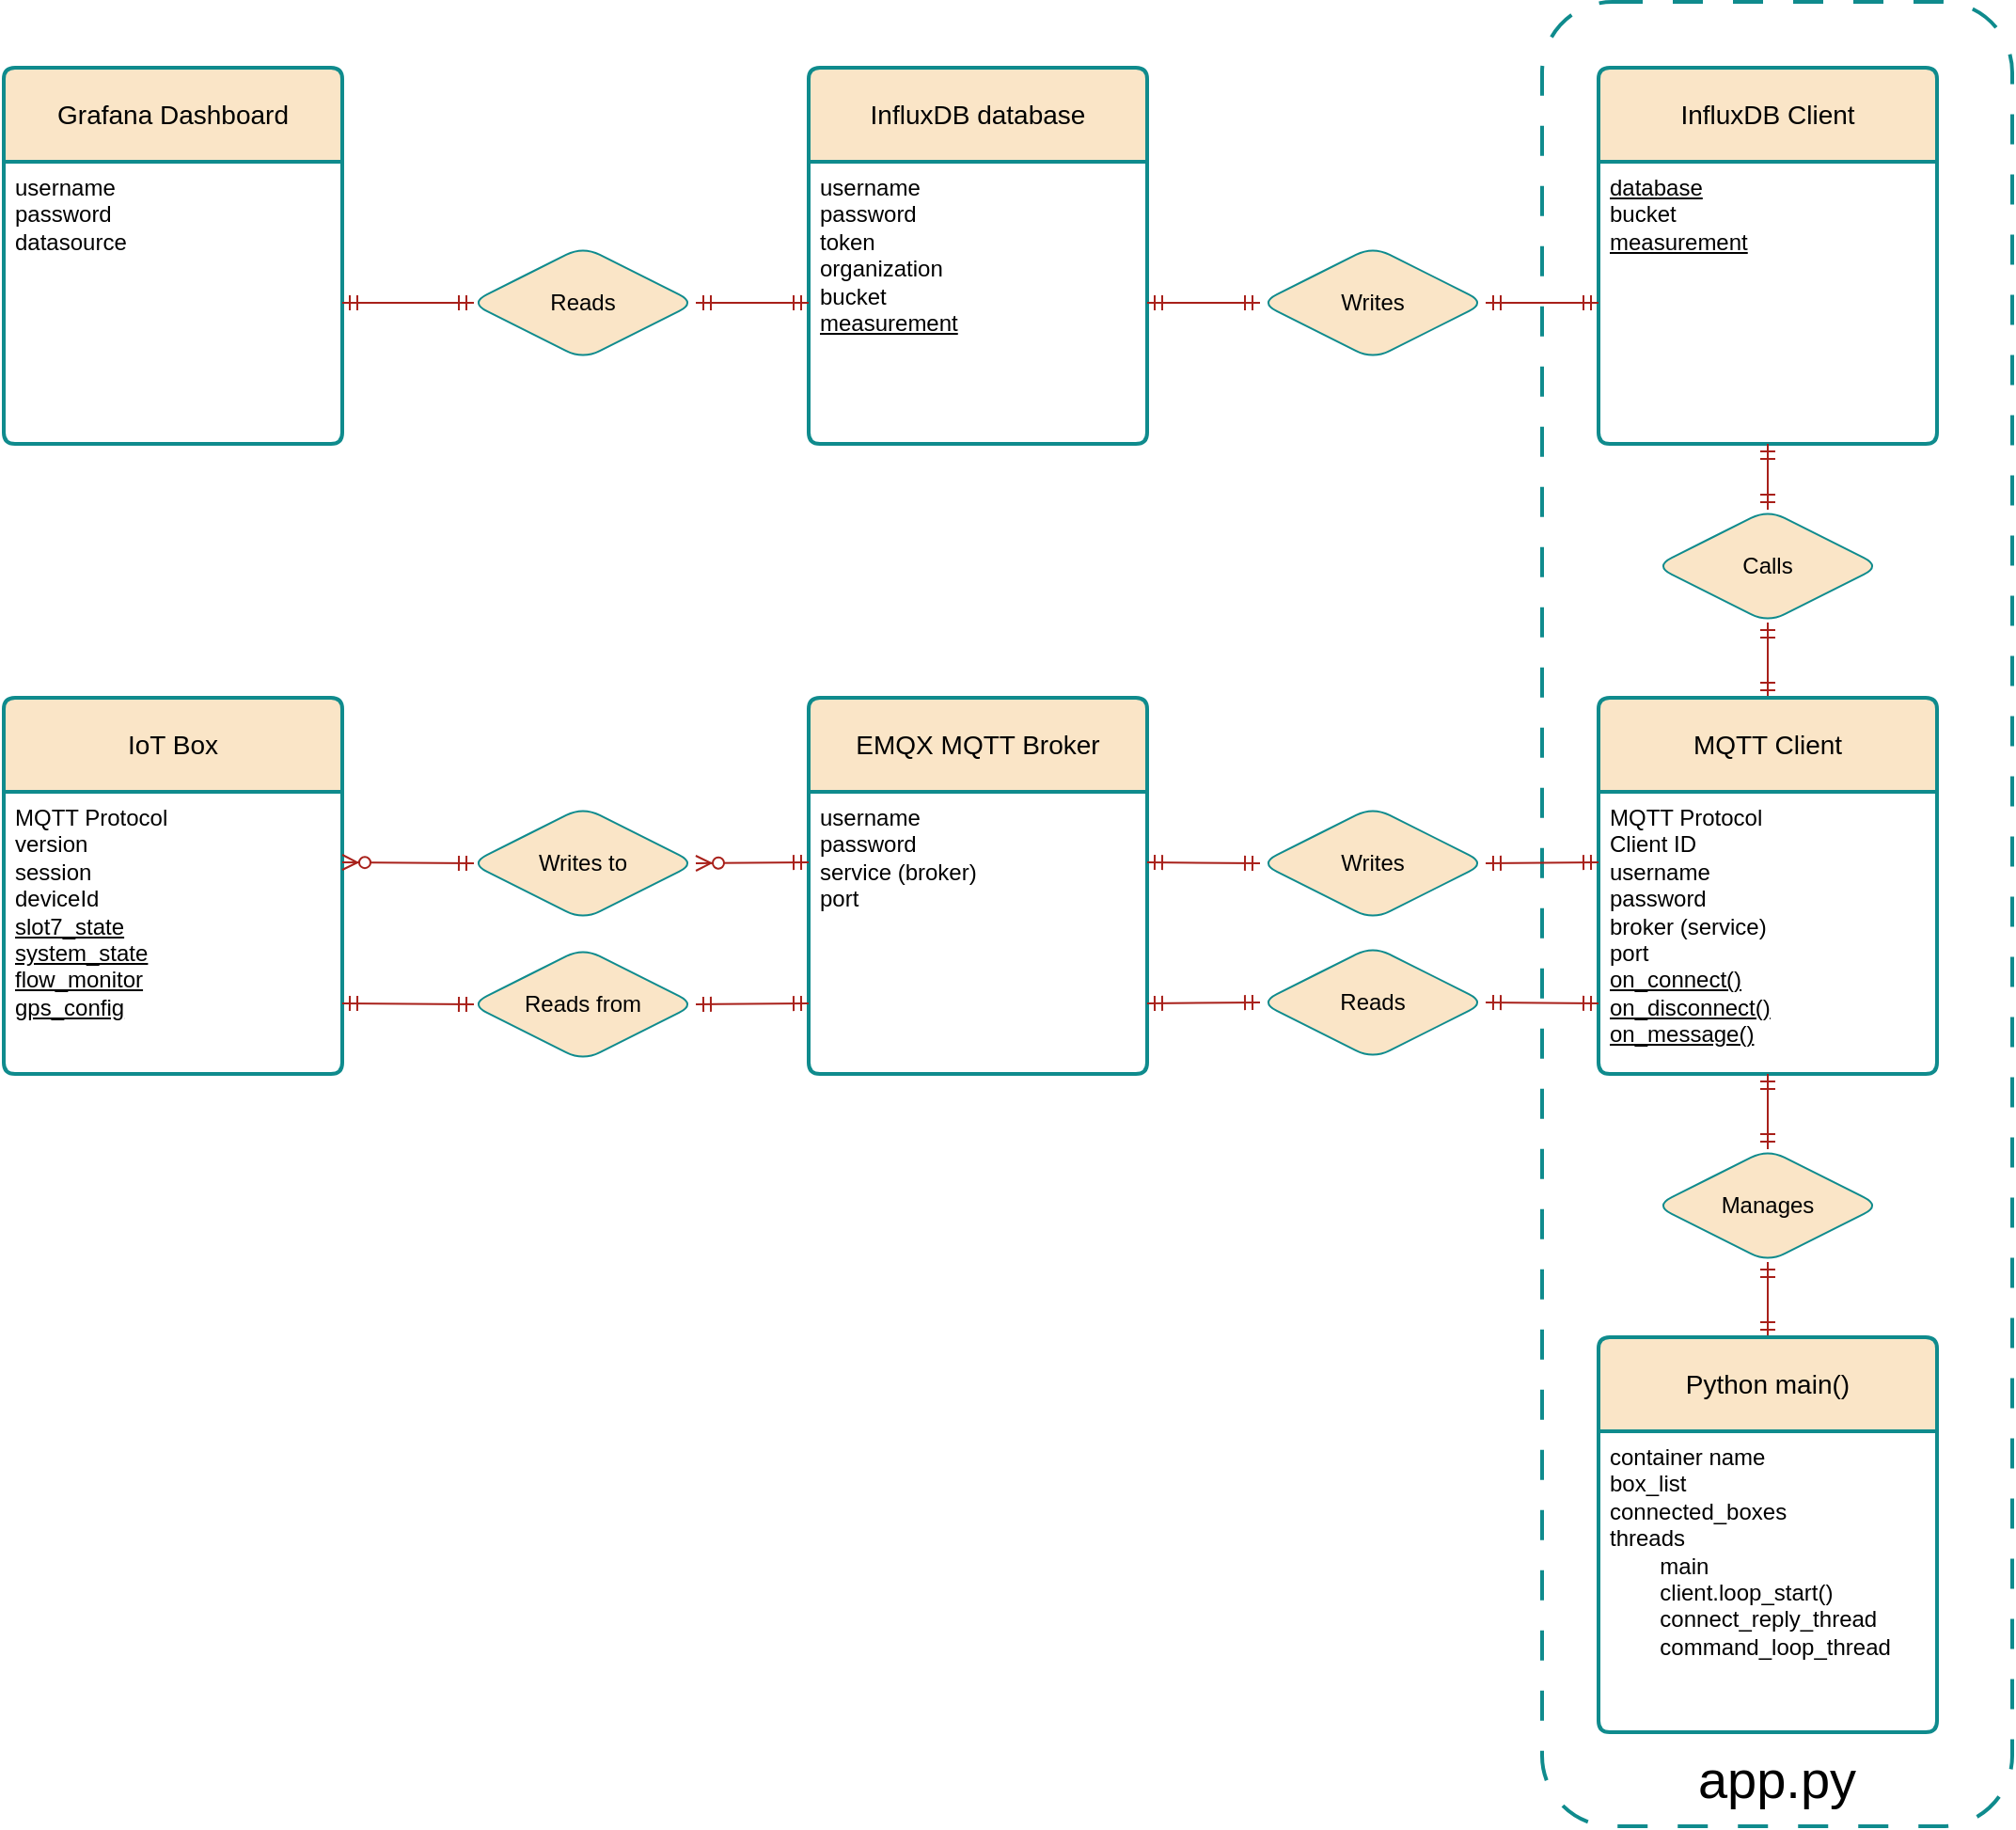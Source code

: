 <mxfile version="28.0.4">
  <diagram id="R2lEEEUBdFMjLlhIrx00" name="Page-1">
    <mxGraphModel dx="1358" dy="833" grid="0" gridSize="10" guides="1" tooltips="1" connect="1" arrows="1" fold="1" page="0" pageScale="1" pageWidth="850" pageHeight="1100" background="#FFFFFF" math="0" shadow="0" adaptiveColors="simple" extFonts="Permanent Marker^https://fonts.googleapis.com/css?family=Permanent+Marker">
      <root>
        <mxCell id="0" />
        <mxCell id="1" parent="0" />
        <mxCell id="lz5ieuGBcfySBptjdUhH-66" value="" style="group;labelBackgroundColor=none;fontColor=#000000;rounded=1;" parent="1" vertex="1" connectable="0">
          <mxGeometry x="120" y="360" width="1070" height="970" as="geometry" />
        </mxCell>
        <mxCell id="lz5ieuGBcfySBptjdUhH-64" value="" style="rounded=1;whiteSpace=wrap;html=1;fillColor=none;fillStyle=auto;dashed=1;dashPattern=8 8;glass=0;strokeWidth=2;labelBackgroundColor=none;strokeColor=#0F8B8D;fontColor=#000000;" parent="lz5ieuGBcfySBptjdUhH-66" vertex="1">
          <mxGeometry x="820" width="250" height="970" as="geometry" />
        </mxCell>
        <mxCell id="lz5ieuGBcfySBptjdUhH-5" value="IoT Box" style="swimlane;childLayout=stackLayout;horizontal=1;startSize=50;horizontalStack=0;rounded=1;fontSize=14;fontStyle=0;strokeWidth=2;resizeParent=0;resizeLast=1;shadow=0;dashed=0;align=center;arcSize=4;whiteSpace=wrap;html=1;labelBackgroundColor=none;fillColor=#FAE5C7;strokeColor=#0F8B8D;fontColor=#000000;" parent="lz5ieuGBcfySBptjdUhH-66" vertex="1">
          <mxGeometry x="2" y="370" width="180" height="200" as="geometry" />
        </mxCell>
        <mxCell id="lz5ieuGBcfySBptjdUhH-6" value="&lt;div&gt;&lt;span style=&quot;background-color: transparent;&quot;&gt;&lt;font style=&quot;&quot;&gt;MQTT Protocol&lt;/font&gt;&lt;/span&gt;&lt;/div&gt;&lt;div&gt;&lt;span style=&quot;background-color: transparent;&quot;&gt;&lt;font style=&quot;&quot;&gt;version&lt;/font&gt;&lt;/span&gt;&lt;/div&gt;&lt;div&gt;&lt;font style=&quot;&quot;&gt;session&lt;/font&gt;&lt;/div&gt;&lt;div&gt;&lt;font style=&quot;&quot;&gt;deviceId&lt;/font&gt;&lt;/div&gt;&lt;div&gt;&lt;u&gt;&lt;font style=&quot;&quot;&gt;slot7_state&lt;/font&gt;&lt;/u&gt;&lt;/div&gt;&lt;div&gt;&lt;u&gt;&lt;font style=&quot;&quot;&gt;system_state&lt;/font&gt;&lt;/u&gt;&lt;/div&gt;&lt;div&gt;&lt;u&gt;&lt;font style=&quot;&quot;&gt;flow_monitor&lt;/font&gt;&lt;/u&gt;&lt;/div&gt;&lt;div&gt;&lt;u&gt;&lt;font style=&quot;&quot;&gt;gps_config&lt;/font&gt;&lt;/u&gt;&lt;/div&gt;" style="align=left;strokeColor=none;fillColor=none;spacingLeft=4;spacingRight=4;fontSize=12;verticalAlign=top;resizable=0;rotatable=0;part=1;html=1;whiteSpace=wrap;labelBackgroundColor=none;rounded=1;fontColor=#000000;" parent="lz5ieuGBcfySBptjdUhH-5" vertex="1">
          <mxGeometry y="50" width="180" height="150" as="geometry" />
        </mxCell>
        <mxCell id="lz5ieuGBcfySBptjdUhH-11" style="edgeStyle=orthogonalEdgeStyle;rounded=1;orthogonalLoop=1;jettySize=auto;html=1;exitX=0.5;exitY=1;exitDx=0;exitDy=0;labelBackgroundColor=none;fontColor=#000000;strokeColor=#A8201A;" parent="lz5ieuGBcfySBptjdUhH-5" source="lz5ieuGBcfySBptjdUhH-6" target="lz5ieuGBcfySBptjdUhH-6" edge="1">
          <mxGeometry relative="1" as="geometry" />
        </mxCell>
        <mxCell id="lz5ieuGBcfySBptjdUhH-12" value="InfluxDB database" style="swimlane;childLayout=stackLayout;horizontal=1;startSize=50;horizontalStack=0;rounded=1;fontSize=14;fontStyle=0;strokeWidth=2;resizeParent=0;resizeLast=1;shadow=0;dashed=0;align=center;arcSize=4;whiteSpace=wrap;html=1;labelBackgroundColor=none;fillColor=#FAE5C7;strokeColor=#0F8B8D;fontColor=#000000;" parent="lz5ieuGBcfySBptjdUhH-66" vertex="1">
          <mxGeometry x="430" y="35" width="180" height="200" as="geometry" />
        </mxCell>
        <mxCell id="lz5ieuGBcfySBptjdUhH-13" value="&lt;div&gt;username&lt;/div&gt;&lt;div&gt;password&lt;/div&gt;&lt;div&gt;token&lt;/div&gt;organization&lt;div&gt;bucket&lt;/div&gt;&lt;div&gt;&lt;u&gt;measurement&lt;/u&gt;&lt;/div&gt;" style="align=left;strokeColor=none;fillColor=none;spacingLeft=4;spacingRight=4;fontSize=12;verticalAlign=top;resizable=0;rotatable=0;part=1;html=1;whiteSpace=wrap;labelBackgroundColor=none;rounded=1;fontColor=#000000;" parent="lz5ieuGBcfySBptjdUhH-12" vertex="1">
          <mxGeometry y="50" width="180" height="150" as="geometry" />
        </mxCell>
        <mxCell id="lz5ieuGBcfySBptjdUhH-16" value="EMQX MQTT Broker" style="swimlane;childLayout=stackLayout;horizontal=1;startSize=50;horizontalStack=0;rounded=1;fontSize=14;fontStyle=0;strokeWidth=2;resizeParent=0;resizeLast=1;shadow=0;dashed=0;align=center;arcSize=4;whiteSpace=wrap;html=1;labelBackgroundColor=none;fillColor=#FAE5C7;strokeColor=#0F8B8D;fontColor=#000000;" parent="lz5ieuGBcfySBptjdUhH-66" vertex="1">
          <mxGeometry x="430" y="370" width="180" height="200" as="geometry" />
        </mxCell>
        <mxCell id="lz5ieuGBcfySBptjdUhH-17" value="&lt;font style=&quot;&quot;&gt;username&lt;/font&gt;&lt;div&gt;&lt;font style=&quot;&quot;&gt;password&lt;/font&gt;&lt;/div&gt;&lt;div&gt;&lt;font style=&quot;&quot;&gt;service (broker)&lt;/font&gt;&lt;/div&gt;&lt;div&gt;&lt;span style=&quot;background-color: transparent;&quot;&gt;&lt;font style=&quot;&quot;&gt;port&lt;/font&gt;&lt;/span&gt;&lt;/div&gt;" style="align=left;strokeColor=none;fillColor=none;spacingLeft=4;spacingRight=4;fontSize=12;verticalAlign=top;resizable=0;rotatable=0;part=1;html=1;whiteSpace=wrap;labelBackgroundColor=none;rounded=1;fontColor=#000000;" parent="lz5ieuGBcfySBptjdUhH-16" vertex="1">
          <mxGeometry y="50" width="180" height="150" as="geometry" />
        </mxCell>
        <mxCell id="lz5ieuGBcfySBptjdUhH-18" value="Grafana Dashboard" style="swimlane;childLayout=stackLayout;horizontal=1;startSize=50;horizontalStack=0;rounded=1;fontSize=14;fontStyle=0;strokeWidth=2;resizeParent=0;resizeLast=1;shadow=0;dashed=0;align=center;arcSize=4;whiteSpace=wrap;html=1;labelBackgroundColor=none;fillColor=#FAE5C7;strokeColor=#0F8B8D;fontColor=#000000;" parent="lz5ieuGBcfySBptjdUhH-66" vertex="1">
          <mxGeometry x="2" y="35" width="180" height="200" as="geometry" />
        </mxCell>
        <mxCell id="lz5ieuGBcfySBptjdUhH-19" value="&lt;div&gt;username&lt;/div&gt;&lt;div&gt;password&lt;/div&gt;datasource" style="align=left;strokeColor=none;fillColor=none;spacingLeft=4;spacingRight=4;fontSize=12;verticalAlign=top;resizable=0;rotatable=0;part=1;html=1;whiteSpace=wrap;labelBackgroundColor=none;rounded=1;fontColor=#000000;" parent="lz5ieuGBcfySBptjdUhH-18" vertex="1">
          <mxGeometry y="50" width="180" height="150" as="geometry" />
        </mxCell>
        <mxCell id="lz5ieuGBcfySBptjdUhH-53" style="rounded=1;orthogonalLoop=1;jettySize=auto;html=1;exitX=0.5;exitY=0;exitDx=0;exitDy=0;entryX=0.5;entryY=1;entryDx=0;entryDy=0;fontSize=12;endArrow=ERmandOne;startArrow=ERmandOne;labelBackgroundColor=none;fontColor=#000000;strokeColor=#A8201A;" parent="lz5ieuGBcfySBptjdUhH-66" source="lz5ieuGBcfySBptjdUhH-20" target="lz5ieuGBcfySBptjdUhH-36" edge="1">
          <mxGeometry relative="1" as="geometry" />
        </mxCell>
        <mxCell id="lz5ieuGBcfySBptjdUhH-20" value="MQTT Client" style="swimlane;childLayout=stackLayout;horizontal=1;startSize=50;horizontalStack=0;rounded=1;fontSize=14;fontStyle=0;strokeWidth=2;resizeParent=0;resizeLast=1;shadow=0;dashed=0;align=center;arcSize=4;whiteSpace=wrap;html=1;labelBackgroundColor=none;fillColor=#FAE5C7;strokeColor=#0F8B8D;fontColor=#000000;" parent="lz5ieuGBcfySBptjdUhH-66" vertex="1">
          <mxGeometry x="850" y="370" width="180" height="200" as="geometry" />
        </mxCell>
        <mxCell id="lz5ieuGBcfySBptjdUhH-21" value="&lt;div&gt;MQTT Protocol&lt;/div&gt;Client ID&lt;div&gt;username&lt;/div&gt;&lt;div&gt;password&lt;/div&gt;&lt;div&gt;broker (service)&lt;/div&gt;&lt;div&gt;port&lt;/div&gt;&lt;div&gt;&lt;u&gt;on_connect()&lt;/u&gt;&lt;/div&gt;&lt;div&gt;&lt;u&gt;on_disconnect()&lt;/u&gt;&lt;/div&gt;&lt;div&gt;&lt;u&gt;on_message()&lt;/u&gt;&lt;/div&gt;&lt;div&gt;&lt;br&gt;&lt;/div&gt;&lt;div&gt;&lt;br&gt;&lt;/div&gt;" style="align=left;strokeColor=none;fillColor=none;spacingLeft=4;spacingRight=4;fontSize=12;verticalAlign=top;resizable=0;rotatable=0;part=1;html=1;whiteSpace=wrap;labelBackgroundColor=none;rounded=1;fontColor=#000000;" parent="lz5ieuGBcfySBptjdUhH-20" vertex="1">
          <mxGeometry y="50" width="180" height="150" as="geometry" />
        </mxCell>
        <mxCell id="lz5ieuGBcfySBptjdUhH-51" style="rounded=1;orthogonalLoop=1;jettySize=auto;html=1;exitX=0.5;exitY=0;exitDx=0;exitDy=0;entryX=0.5;entryY=1;entryDx=0;entryDy=0;fontSize=12;endArrow=ERmandOne;startArrow=ERmandOne;labelBackgroundColor=none;fontColor=#000000;strokeColor=#A8201A;" parent="lz5ieuGBcfySBptjdUhH-66" source="lz5ieuGBcfySBptjdUhH-23" target="lz5ieuGBcfySBptjdUhH-39" edge="1">
          <mxGeometry relative="1" as="geometry" />
        </mxCell>
        <mxCell id="lz5ieuGBcfySBptjdUhH-23" value="Python main()" style="swimlane;childLayout=stackLayout;horizontal=1;startSize=50;horizontalStack=0;rounded=1;fontSize=14;fontStyle=0;strokeWidth=2;resizeParent=0;resizeLast=1;shadow=0;dashed=0;align=center;arcSize=4;whiteSpace=wrap;html=1;labelBackgroundColor=none;fillColor=#FAE5C7;strokeColor=#0F8B8D;fontColor=#000000;" parent="lz5ieuGBcfySBptjdUhH-66" vertex="1">
          <mxGeometry x="850" y="710" width="180" height="210" as="geometry" />
        </mxCell>
        <mxCell id="lz5ieuGBcfySBptjdUhH-24" value="&lt;div&gt;&lt;font style=&quot;&quot; face=&quot;Helvetica&quot;&gt;container name&lt;/font&gt;&lt;/div&gt;&lt;div&gt;&lt;font style=&quot;&quot; face=&quot;Helvetica&quot;&gt;box_list&lt;/font&gt;&lt;/div&gt;&lt;div&gt;&lt;font style=&quot;&quot; face=&quot;Helvetica&quot;&gt;connected_boxes&lt;/font&gt;&lt;/div&gt;&lt;div&gt;&lt;span style=&quot;background-color: transparent;&quot;&gt;&lt;font style=&quot;&quot; face=&quot;Helvetica&quot;&gt;threads&lt;/font&gt;&lt;/span&gt;&lt;/div&gt;&lt;div&gt;&lt;font style=&quot;&quot; face=&quot;Helvetica&quot;&gt;&lt;span style=&quot;white-space: pre;&quot;&gt;&#x9;&lt;/span&gt;main&lt;br&gt;&lt;/font&gt;&lt;/div&gt;&lt;div&gt;&lt;font style=&quot;&quot; face=&quot;Helvetica&quot;&gt;&lt;span style=&quot;white-space: pre;&quot;&gt;&#x9;&lt;/span&gt;client.loop_start()&lt;br&gt;&lt;/font&gt;&lt;/div&gt;&lt;div&gt;&lt;font style=&quot;&quot; face=&quot;Helvetica&quot;&gt;&lt;span style=&quot;white-space: pre;&quot;&gt;&#x9;&lt;/span&gt;connect_reply_thread&lt;br&gt;&lt;/font&gt;&lt;/div&gt;&lt;div&gt;&lt;font style=&quot;&quot; face=&quot;Helvetica&quot;&gt;&lt;span style=&quot;white-space: pre;&quot;&gt;&#x9;&lt;/span&gt;command_loop_thread&lt;br&gt;&lt;/font&gt;&lt;/div&gt;&lt;div&gt;&lt;font style=&quot;&quot; face=&quot;Helvetica&quot;&gt;&lt;br&gt;&lt;/font&gt;&lt;/div&gt;&lt;div&gt;&lt;br&gt;&lt;/div&gt;" style="align=left;strokeColor=none;fillColor=none;spacingLeft=4;spacingRight=4;fontSize=12;verticalAlign=top;resizable=0;rotatable=0;part=1;html=1;whiteSpace=wrap;labelBackgroundColor=none;rounded=1;fontColor=#000000;" parent="lz5ieuGBcfySBptjdUhH-23" vertex="1">
          <mxGeometry y="50" width="180" height="160" as="geometry" />
        </mxCell>
        <mxCell id="lz5ieuGBcfySBptjdUhH-25" value="InfluxDB Client" style="swimlane;childLayout=stackLayout;horizontal=1;startSize=50;horizontalStack=0;rounded=1;fontSize=14;fontStyle=0;strokeWidth=2;resizeParent=0;resizeLast=1;shadow=0;dashed=0;align=center;arcSize=4;whiteSpace=wrap;html=1;labelBackgroundColor=none;fillColor=#FAE5C7;strokeColor=#0F8B8D;fontColor=#000000;" parent="lz5ieuGBcfySBptjdUhH-66" vertex="1">
          <mxGeometry x="850" y="35" width="180" height="200" as="geometry" />
        </mxCell>
        <mxCell id="lz5ieuGBcfySBptjdUhH-26" value="&lt;u&gt;database&lt;/u&gt;&lt;div&gt;&lt;div&gt;bucket&lt;/div&gt;&lt;/div&gt;&lt;div&gt;&lt;div&gt;&lt;u&gt;measurement&lt;/u&gt;&lt;/div&gt;&lt;/div&gt;&lt;div&gt;&lt;u&gt;&lt;br&gt;&lt;/u&gt;&lt;/div&gt;&lt;div&gt;&lt;br&gt;&lt;/div&gt;" style="align=left;strokeColor=none;fillColor=none;spacingLeft=4;spacingRight=4;fontSize=12;verticalAlign=top;resizable=0;rotatable=0;part=1;html=1;whiteSpace=wrap;labelBackgroundColor=none;rounded=1;fontColor=#000000;" parent="lz5ieuGBcfySBptjdUhH-25" vertex="1">
          <mxGeometry y="50" width="180" height="150" as="geometry" />
        </mxCell>
        <mxCell id="lz5ieuGBcfySBptjdUhH-30" value="Writes to" style="shape=rhombus;perimeter=rhombusPerimeter;whiteSpace=wrap;html=1;align=center;labelBackgroundColor=none;rounded=1;fillColor=#FAE5C7;strokeColor=#0F8B8D;fontColor=#000000;" parent="lz5ieuGBcfySBptjdUhH-66" vertex="1">
          <mxGeometry x="250" y="428" width="120" height="60" as="geometry" />
        </mxCell>
        <mxCell id="lz5ieuGBcfySBptjdUhH-31" value="Reads from" style="shape=rhombus;perimeter=rhombusPerimeter;whiteSpace=wrap;html=1;align=center;labelBackgroundColor=none;rounded=1;fillColor=#FAE5C7;strokeColor=#0F8B8D;fontColor=#000000;" parent="lz5ieuGBcfySBptjdUhH-66" vertex="1">
          <mxGeometry x="250" y="503" width="120" height="60" as="geometry" />
        </mxCell>
        <mxCell id="lz5ieuGBcfySBptjdUhH-48" style="rounded=1;orthogonalLoop=1;jettySize=auto;html=1;exitX=0;exitY=0.5;exitDx=0;exitDy=0;entryX=1;entryY=0.25;entryDx=0;entryDy=0;fontSize=12;endArrow=ERmandOne;startArrow=ERmandOne;labelBackgroundColor=none;fontColor=#000000;strokeColor=#A8201A;" parent="lz5ieuGBcfySBptjdUhH-66" source="lz5ieuGBcfySBptjdUhH-34" target="lz5ieuGBcfySBptjdUhH-17" edge="1">
          <mxGeometry relative="1" as="geometry" />
        </mxCell>
        <mxCell id="lz5ieuGBcfySBptjdUhH-34" value="Writes" style="shape=rhombus;perimeter=rhombusPerimeter;whiteSpace=wrap;html=1;align=center;labelBackgroundColor=none;rounded=1;fillColor=#FAE5C7;strokeColor=#0F8B8D;fontColor=#000000;" parent="lz5ieuGBcfySBptjdUhH-66" vertex="1">
          <mxGeometry x="670" y="428" width="120" height="60" as="geometry" />
        </mxCell>
        <mxCell id="lz5ieuGBcfySBptjdUhH-50" style="rounded=1;orthogonalLoop=1;jettySize=auto;html=1;exitX=0;exitY=0.5;exitDx=0;exitDy=0;entryX=1;entryY=0.75;entryDx=0;entryDy=0;fontSize=12;endArrow=ERmandOne;startArrow=ERmandOne;labelBackgroundColor=none;fontColor=#000000;strokeColor=#A8201A;" parent="lz5ieuGBcfySBptjdUhH-66" source="lz5ieuGBcfySBptjdUhH-35" target="lz5ieuGBcfySBptjdUhH-17" edge="1">
          <mxGeometry relative="1" as="geometry" />
        </mxCell>
        <mxCell id="lz5ieuGBcfySBptjdUhH-35" value="Reads" style="shape=rhombus;perimeter=rhombusPerimeter;whiteSpace=wrap;html=1;align=center;labelBackgroundColor=none;rounded=1;fillColor=#FAE5C7;strokeColor=#0F8B8D;fontColor=#000000;" parent="lz5ieuGBcfySBptjdUhH-66" vertex="1">
          <mxGeometry x="670" y="502" width="120" height="60" as="geometry" />
        </mxCell>
        <mxCell id="lz5ieuGBcfySBptjdUhH-54" style="rounded=1;orthogonalLoop=1;jettySize=auto;html=1;exitX=0.5;exitY=0;exitDx=0;exitDy=0;entryX=0.5;entryY=1;entryDx=0;entryDy=0;fontSize=12;endArrow=ERmandOne;startArrow=ERmandOne;labelBackgroundColor=none;fontColor=#000000;strokeColor=#A8201A;" parent="lz5ieuGBcfySBptjdUhH-66" source="lz5ieuGBcfySBptjdUhH-36" target="lz5ieuGBcfySBptjdUhH-26" edge="1">
          <mxGeometry relative="1" as="geometry" />
        </mxCell>
        <mxCell id="lz5ieuGBcfySBptjdUhH-36" value="Calls" style="shape=rhombus;perimeter=rhombusPerimeter;whiteSpace=wrap;html=1;align=center;labelBackgroundColor=none;rounded=1;fillColor=#FAE5C7;strokeColor=#0F8B8D;fontColor=#000000;" parent="lz5ieuGBcfySBptjdUhH-66" vertex="1">
          <mxGeometry x="880" y="270" width="120" height="60" as="geometry" />
        </mxCell>
        <mxCell id="lz5ieuGBcfySBptjdUhH-56" style="rounded=1;orthogonalLoop=1;jettySize=auto;html=1;exitX=0;exitY=0.5;exitDx=0;exitDy=0;entryX=1;entryY=0.5;entryDx=0;entryDy=0;fontSize=12;endArrow=ERmandOne;startArrow=ERmandOne;labelBackgroundColor=none;fontColor=#000000;strokeColor=#A8201A;" parent="lz5ieuGBcfySBptjdUhH-66" source="lz5ieuGBcfySBptjdUhH-37" target="lz5ieuGBcfySBptjdUhH-13" edge="1">
          <mxGeometry relative="1" as="geometry" />
        </mxCell>
        <mxCell id="lz5ieuGBcfySBptjdUhH-37" value="Writes" style="shape=rhombus;perimeter=rhombusPerimeter;whiteSpace=wrap;html=1;align=center;labelBackgroundColor=none;rounded=1;fillColor=#FAE5C7;strokeColor=#0F8B8D;fontColor=#000000;" parent="lz5ieuGBcfySBptjdUhH-66" vertex="1">
          <mxGeometry x="670" y="130" width="120" height="60" as="geometry" />
        </mxCell>
        <mxCell id="lz5ieuGBcfySBptjdUhH-59" style="rounded=1;orthogonalLoop=1;jettySize=auto;html=1;exitX=1;exitY=0.5;exitDx=0;exitDy=0;entryX=0;entryY=0.5;entryDx=0;entryDy=0;fontSize=12;endArrow=ERmandOne;startArrow=ERmandOne;labelBackgroundColor=none;fontColor=#000000;strokeColor=#A8201A;" parent="lz5ieuGBcfySBptjdUhH-66" source="lz5ieuGBcfySBptjdUhH-38" target="lz5ieuGBcfySBptjdUhH-13" edge="1">
          <mxGeometry relative="1" as="geometry" />
        </mxCell>
        <mxCell id="lz5ieuGBcfySBptjdUhH-38" value="Reads" style="shape=rhombus;perimeter=rhombusPerimeter;whiteSpace=wrap;html=1;align=center;labelBackgroundColor=none;rounded=1;fillColor=#FAE5C7;strokeColor=#0F8B8D;fontColor=#000000;" parent="lz5ieuGBcfySBptjdUhH-66" vertex="1">
          <mxGeometry x="250" y="130" width="120" height="60" as="geometry" />
        </mxCell>
        <mxCell id="lz5ieuGBcfySBptjdUhH-52" style="rounded=1;orthogonalLoop=1;jettySize=auto;html=1;exitX=0.5;exitY=0;exitDx=0;exitDy=0;entryX=0.5;entryY=1;entryDx=0;entryDy=0;fontSize=12;endArrow=ERmandOne;startArrow=ERmandOne;labelBackgroundColor=none;fontColor=#000000;strokeColor=#A8201A;" parent="lz5ieuGBcfySBptjdUhH-66" source="lz5ieuGBcfySBptjdUhH-39" target="lz5ieuGBcfySBptjdUhH-21" edge="1">
          <mxGeometry relative="1" as="geometry" />
        </mxCell>
        <mxCell id="lz5ieuGBcfySBptjdUhH-39" value="Manages" style="shape=rhombus;perimeter=rhombusPerimeter;whiteSpace=wrap;html=1;align=center;labelBackgroundColor=none;rounded=1;fillColor=#FAE5C7;strokeColor=#0F8B8D;fontColor=#000000;" parent="lz5ieuGBcfySBptjdUhH-66" vertex="1">
          <mxGeometry x="880" y="610" width="120" height="60" as="geometry" />
        </mxCell>
        <mxCell id="lz5ieuGBcfySBptjdUhH-47" style="rounded=1;orthogonalLoop=1;jettySize=auto;html=1;exitX=0;exitY=0.25;exitDx=0;exitDy=0;entryX=1;entryY=0.5;entryDx=0;entryDy=0;fontSize=12;endArrow=ERmandOne;startArrow=ERmandOne;labelBackgroundColor=none;fontColor=#000000;strokeColor=#A8201A;" parent="lz5ieuGBcfySBptjdUhH-66" source="lz5ieuGBcfySBptjdUhH-21" target="lz5ieuGBcfySBptjdUhH-34" edge="1">
          <mxGeometry relative="1" as="geometry" />
        </mxCell>
        <mxCell id="lz5ieuGBcfySBptjdUhH-49" style="rounded=1;orthogonalLoop=1;jettySize=auto;html=1;exitX=0;exitY=0.75;exitDx=0;exitDy=0;entryX=1;entryY=0.5;entryDx=0;entryDy=0;fontSize=12;endArrow=ERmandOne;startArrow=ERmandOne;labelBackgroundColor=none;fontColor=#000000;strokeColor=#A8201A;" parent="lz5ieuGBcfySBptjdUhH-66" source="lz5ieuGBcfySBptjdUhH-21" target="lz5ieuGBcfySBptjdUhH-35" edge="1">
          <mxGeometry relative="1" as="geometry" />
        </mxCell>
        <mxCell id="lz5ieuGBcfySBptjdUhH-55" style="rounded=1;orthogonalLoop=1;jettySize=auto;html=1;exitX=0;exitY=0.5;exitDx=0;exitDy=0;entryX=1;entryY=0.5;entryDx=0;entryDy=0;fontSize=12;endArrow=ERmandOne;startArrow=ERmandOne;labelBackgroundColor=none;fontColor=#000000;strokeColor=#A8201A;" parent="lz5ieuGBcfySBptjdUhH-66" source="lz5ieuGBcfySBptjdUhH-26" target="lz5ieuGBcfySBptjdUhH-37" edge="1">
          <mxGeometry relative="1" as="geometry" />
        </mxCell>
        <mxCell id="lz5ieuGBcfySBptjdUhH-58" style="rounded=1;orthogonalLoop=1;jettySize=auto;html=1;exitX=1;exitY=0.5;exitDx=0;exitDy=0;entryX=0;entryY=0.5;entryDx=0;entryDy=0;fontSize=12;endArrow=ERmandOne;startArrow=ERmandOne;labelBackgroundColor=none;fontColor=#000000;strokeColor=#A8201A;" parent="lz5ieuGBcfySBptjdUhH-66" source="lz5ieuGBcfySBptjdUhH-19" edge="1">
          <mxGeometry relative="1" as="geometry">
            <mxPoint x="252" y="160" as="targetPoint" />
          </mxGeometry>
        </mxCell>
        <mxCell id="lz5ieuGBcfySBptjdUhH-60" value="" style="fontSize=12;html=1;endArrow=ERzeroToMany;startArrow=ERmandOne;rounded=1;exitX=0;exitY=0.5;exitDx=0;exitDy=0;entryX=1;entryY=0.25;entryDx=0;entryDy=0;labelBackgroundColor=none;fontColor=#000000;strokeColor=#A8201A;" parent="lz5ieuGBcfySBptjdUhH-66" target="lz5ieuGBcfySBptjdUhH-6" edge="1">
          <mxGeometry width="100" height="100" relative="1" as="geometry">
            <mxPoint x="252" y="458" as="sourcePoint" />
            <mxPoint x="332" y="420" as="targetPoint" />
          </mxGeometry>
        </mxCell>
        <mxCell id="lz5ieuGBcfySBptjdUhH-61" value="" style="fontSize=12;html=1;endArrow=ERzeroToMany;startArrow=ERmandOne;rounded=1;exitX=0;exitY=0.25;exitDx=0;exitDy=0;entryX=1;entryY=0.5;entryDx=0;entryDy=0;labelBackgroundColor=none;fontColor=#000000;strokeColor=#A8201A;" parent="lz5ieuGBcfySBptjdUhH-66" source="lz5ieuGBcfySBptjdUhH-17" target="lz5ieuGBcfySBptjdUhH-30" edge="1">
          <mxGeometry width="100" height="100" relative="1" as="geometry">
            <mxPoint x="255" y="430" as="sourcePoint" />
            <mxPoint x="190" y="468" as="targetPoint" />
          </mxGeometry>
        </mxCell>
        <mxCell id="lz5ieuGBcfySBptjdUhH-62" value="" style="fontSize=12;html=1;endArrow=ERmandOne;startArrow=ERmandOne;rounded=1;exitX=1;exitY=0.75;exitDx=0;exitDy=0;entryX=0;entryY=0.5;entryDx=0;entryDy=0;labelBackgroundColor=none;fontColor=#000000;strokeColor=#A8201A;" parent="lz5ieuGBcfySBptjdUhH-66" source="lz5ieuGBcfySBptjdUhH-6" edge="1">
          <mxGeometry width="100" height="100" relative="1" as="geometry">
            <mxPoint x="232" y="520" as="sourcePoint" />
            <mxPoint x="252" y="533" as="targetPoint" />
          </mxGeometry>
        </mxCell>
        <mxCell id="lz5ieuGBcfySBptjdUhH-63" value="" style="fontSize=12;html=1;endArrow=ERmandOne;startArrow=ERmandOne;rounded=1;exitX=0;exitY=0.75;exitDx=0;exitDy=0;entryX=1;entryY=0.5;entryDx=0;entryDy=0;labelBackgroundColor=none;fontColor=#000000;strokeColor=#A8201A;" parent="lz5ieuGBcfySBptjdUhH-66" source="lz5ieuGBcfySBptjdUhH-17" target="lz5ieuGBcfySBptjdUhH-31" edge="1">
          <mxGeometry width="100" height="100" relative="1" as="geometry">
            <mxPoint x="190" y="543" as="sourcePoint" />
            <mxPoint x="255" y="530" as="targetPoint" />
          </mxGeometry>
        </mxCell>
        <mxCell id="lz5ieuGBcfySBptjdUhH-65" value="&lt;font&gt;app.py&lt;/font&gt;" style="text;html=1;align=center;verticalAlign=middle;whiteSpace=wrap;rounded=1;fontSize=28;labelBackgroundColor=none;fontColor=#000000;" parent="lz5ieuGBcfySBptjdUhH-66" vertex="1">
          <mxGeometry x="900" y="930" width="90" height="30" as="geometry" />
        </mxCell>
      </root>
    </mxGraphModel>
  </diagram>
</mxfile>

